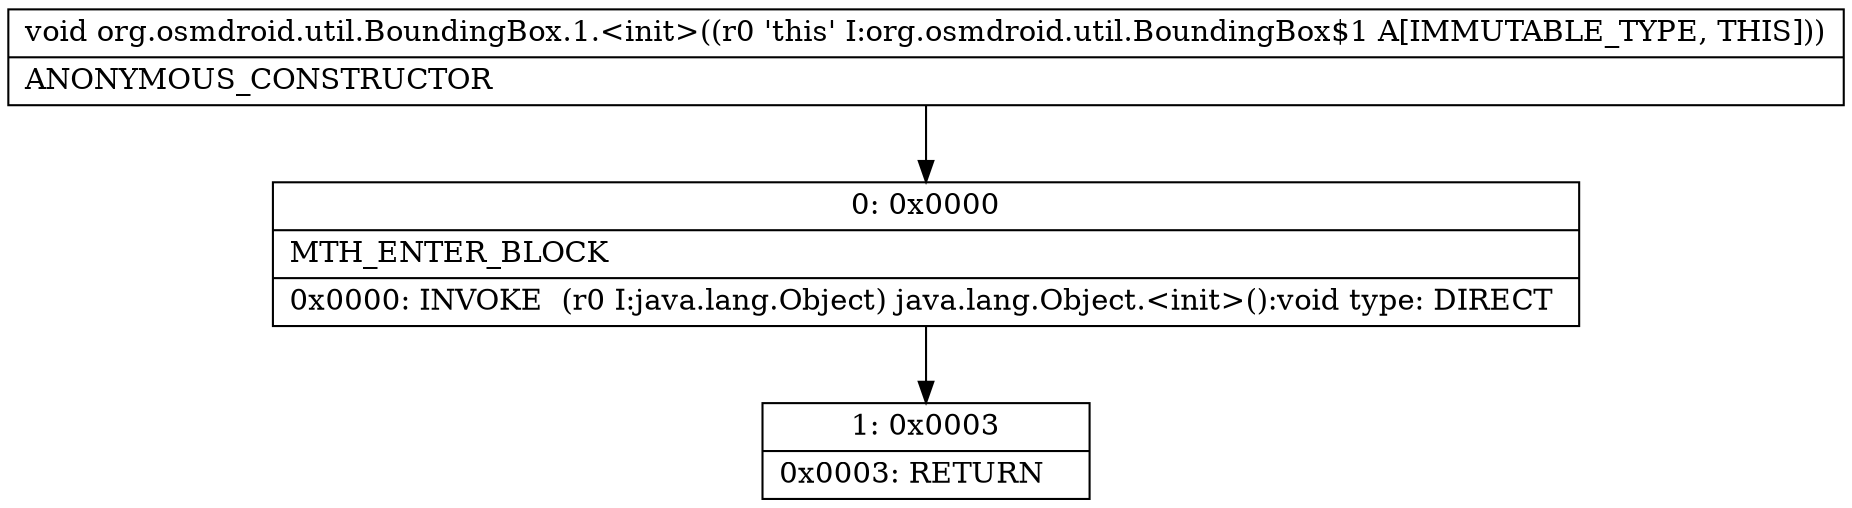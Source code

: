 digraph "CFG fororg.osmdroid.util.BoundingBox.1.\<init\>()V" {
Node_0 [shape=record,label="{0\:\ 0x0000|MTH_ENTER_BLOCK\l|0x0000: INVOKE  (r0 I:java.lang.Object) java.lang.Object.\<init\>():void type: DIRECT \l}"];
Node_1 [shape=record,label="{1\:\ 0x0003|0x0003: RETURN   \l}"];
MethodNode[shape=record,label="{void org.osmdroid.util.BoundingBox.1.\<init\>((r0 'this' I:org.osmdroid.util.BoundingBox$1 A[IMMUTABLE_TYPE, THIS]))  | ANONYMOUS_CONSTRUCTOR\l}"];
MethodNode -> Node_0;
Node_0 -> Node_1;
}

